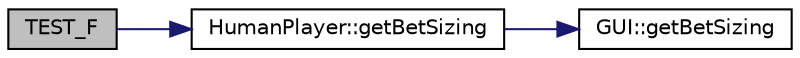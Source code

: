 digraph "TEST_F"
{
 // INTERACTIVE_SVG=YES
 // LATEX_PDF_SIZE
  edge [fontname="Helvetica",fontsize="10",labelfontname="Helvetica",labelfontsize="10"];
  node [fontname="Helvetica",fontsize="10",shape=record];
  rankdir="LR";
  Node1 [label="TEST_F",height=0.2,width=0.4,color="black", fillcolor="grey75", style="filled", fontcolor="black",tooltip=" "];
  Node1 -> Node2 [color="midnightblue",fontsize="10",style="solid",fontname="Helvetica"];
  Node2 [label="HumanPlayer::getBetSizing",height=0.2,width=0.4,color="black", fillcolor="white", style="filled",URL="$class_human_player.html#a5e800cdb7206b3a5421959087e26af2e",tooltip="Gets the player's bet sizing during their turn."];
  Node2 -> Node3 [color="midnightblue",fontsize="10",style="solid",fontname="Helvetica"];
  Node3 [label="GUI::getBetSizing",height=0.2,width=0.4,color="black", fillcolor="white", style="filled",URL="$class_g_u_i.html#a62c09a07607f5f182e0318e7ff29fd04",tooltip="Prompts the user for bet sizing."];
}
